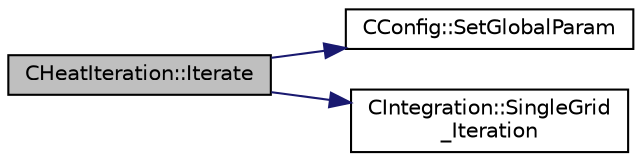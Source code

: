 digraph "CHeatIteration::Iterate"
{
 // LATEX_PDF_SIZE
  edge [fontname="Helvetica",fontsize="10",labelfontname="Helvetica",labelfontsize="10"];
  node [fontname="Helvetica",fontsize="10",shape=record];
  rankdir="LR";
  Node1 [label="CHeatIteration::Iterate",height=0.2,width=0.4,color="black", fillcolor="grey75", style="filled", fontcolor="black",tooltip="Perform a single iteration of the heat system."];
  Node1 -> Node2 [color="midnightblue",fontsize="10",style="solid",fontname="Helvetica"];
  Node2 [label="CConfig::SetGlobalParam",height=0.2,width=0.4,color="black", fillcolor="white", style="filled",URL="$classCConfig.html#a3e3d4022db0b89a83c6c7ab44dd39463",tooltip="Set the global parameters of each simulation for each runtime system."];
  Node1 -> Node3 [color="midnightblue",fontsize="10",style="solid",fontname="Helvetica"];
  Node3 [label="CIntegration::SingleGrid\l_Iteration",height=0.2,width=0.4,color="black", fillcolor="white", style="filled",URL="$classCIntegration.html#a6e8a994771473171efe4e89f86971e93",tooltip="A virtual member."];
}
